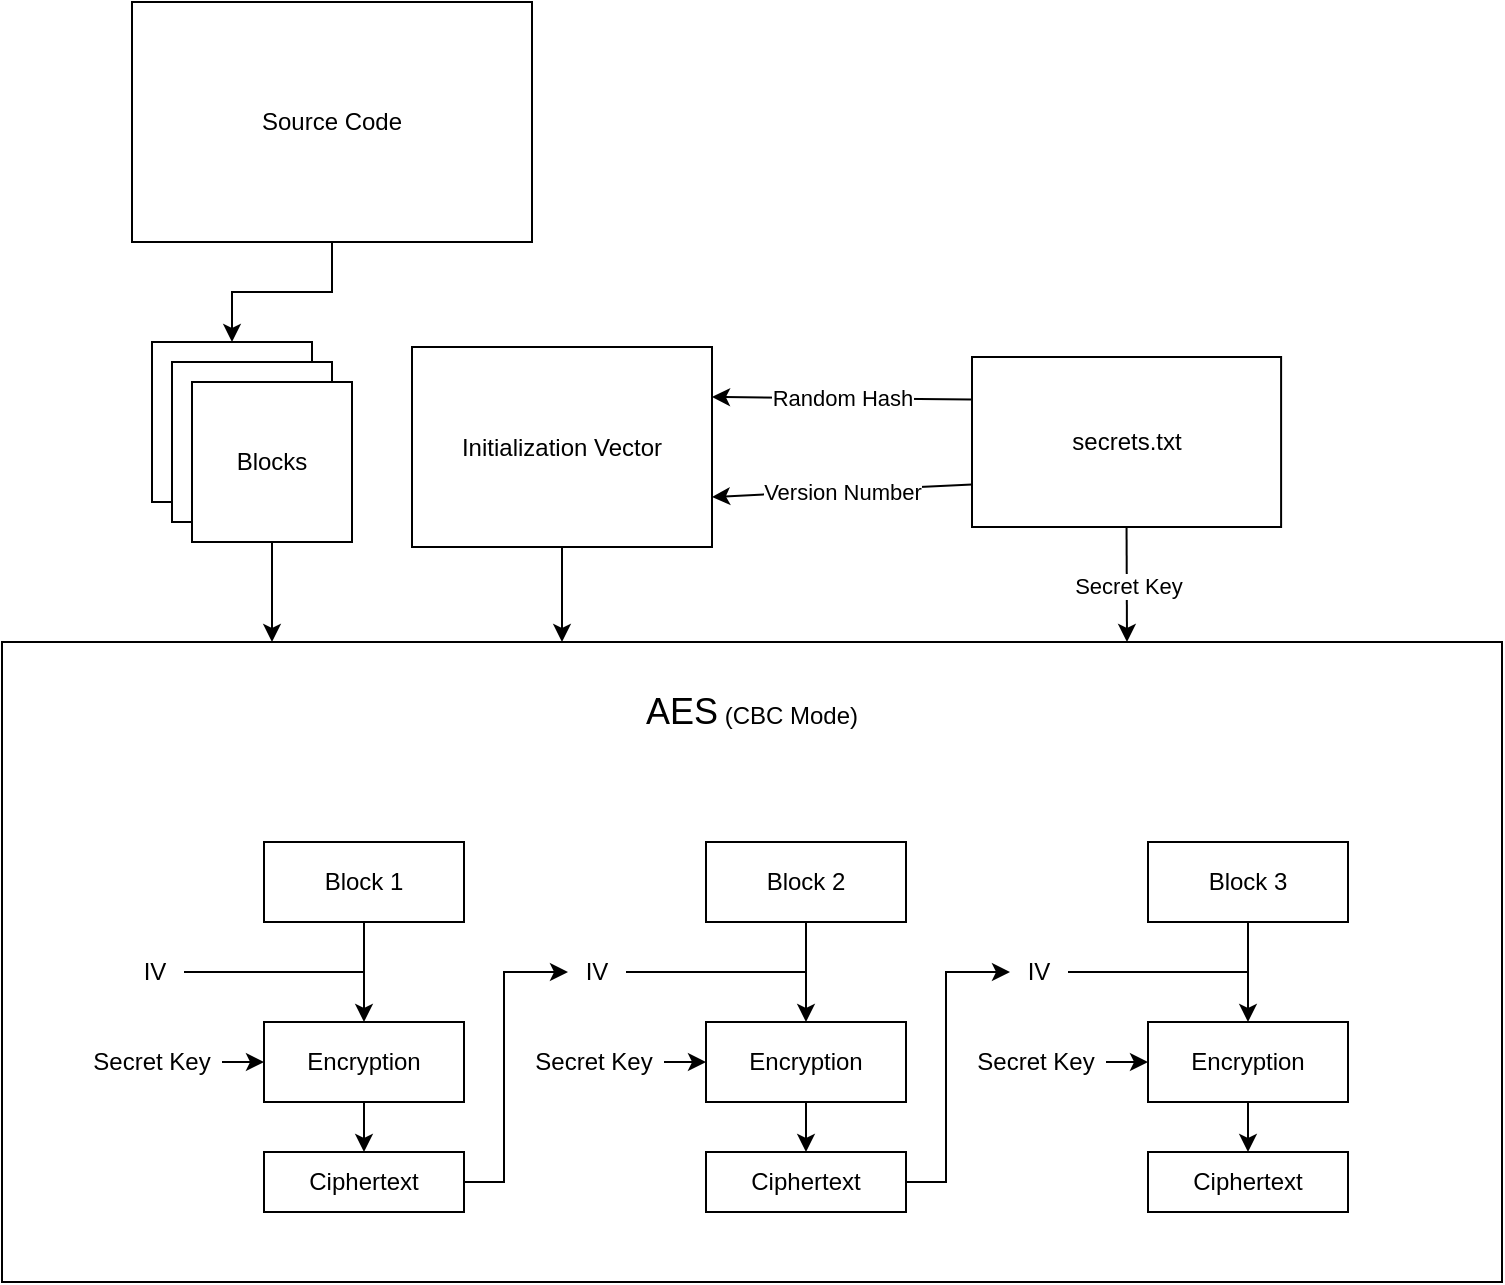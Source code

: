 <mxfile version="20.1.1" type="github">
  <diagram id="znMlIvUV3mN52TpD6Qbn" name="Page-1">
    <mxGraphModel dx="896" dy="524" grid="1" gridSize="10" guides="1" tooltips="1" connect="1" arrows="1" fold="1" page="1" pageScale="1" pageWidth="850" pageHeight="1100" math="0" shadow="0">
      <root>
        <mxCell id="0" />
        <mxCell id="1" parent="0" />
        <mxCell id="u4yhF9v2eA8WhHUr94_W-89" value="" style="whiteSpace=wrap;html=1;aspect=fixed;" vertex="1" parent="1">
          <mxGeometry x="100" y="370" width="80" height="80" as="geometry" />
        </mxCell>
        <mxCell id="u4yhF9v2eA8WhHUr94_W-90" value="" style="whiteSpace=wrap;html=1;aspect=fixed;" vertex="1" parent="1">
          <mxGeometry x="110" y="380" width="80" height="80" as="geometry" />
        </mxCell>
        <mxCell id="u4yhF9v2eA8WhHUr94_W-220" style="edgeStyle=orthogonalEdgeStyle;rounded=0;orthogonalLoop=1;jettySize=auto;html=1;exitX=0.5;exitY=1;exitDx=0;exitDy=0;entryX=0.5;entryY=0;entryDx=0;entryDy=0;fontSize=18;" edge="1" parent="1" source="u4yhF9v2eA8WhHUr94_W-91">
          <mxGeometry relative="1" as="geometry">
            <mxPoint x="160" y="520" as="targetPoint" />
          </mxGeometry>
        </mxCell>
        <mxCell id="u4yhF9v2eA8WhHUr94_W-91" value="Blocks" style="whiteSpace=wrap;html=1;aspect=fixed;" vertex="1" parent="1">
          <mxGeometry x="120" y="390" width="80" height="80" as="geometry" />
        </mxCell>
        <mxCell id="u4yhF9v2eA8WhHUr94_W-102" style="edgeStyle=orthogonalEdgeStyle;rounded=0;orthogonalLoop=1;jettySize=auto;html=1;exitX=0.5;exitY=1;exitDx=0;exitDy=0;entryX=0.5;entryY=0;entryDx=0;entryDy=0;" edge="1" parent="1" source="u4yhF9v2eA8WhHUr94_W-101" target="u4yhF9v2eA8WhHUr94_W-89">
          <mxGeometry relative="1" as="geometry" />
        </mxCell>
        <mxCell id="u4yhF9v2eA8WhHUr94_W-101" value="Source Code" style="rounded=0;whiteSpace=wrap;html=1;" vertex="1" parent="1">
          <mxGeometry x="90" y="200" width="200" height="120" as="geometry" />
        </mxCell>
        <mxCell id="u4yhF9v2eA8WhHUr94_W-111" value="secrets.txt" style="rounded=0;whiteSpace=wrap;html=1;" vertex="1" parent="1">
          <mxGeometry x="510" y="377.5" width="154.55" height="85" as="geometry" />
        </mxCell>
        <mxCell id="u4yhF9v2eA8WhHUr94_W-222" style="edgeStyle=orthogonalEdgeStyle;rounded=0;orthogonalLoop=1;jettySize=auto;html=1;exitX=0.5;exitY=1;exitDx=0;exitDy=0;entryX=0.5;entryY=0;entryDx=0;entryDy=0;fontSize=18;" edge="1" parent="1" source="u4yhF9v2eA8WhHUr94_W-116">
          <mxGeometry relative="1" as="geometry">
            <mxPoint x="305" y="520" as="targetPoint" />
          </mxGeometry>
        </mxCell>
        <mxCell id="u4yhF9v2eA8WhHUr94_W-116" value="Initialization Vector" style="rounded=0;whiteSpace=wrap;html=1;" vertex="1" parent="1">
          <mxGeometry x="230" y="372.5" width="150" height="100" as="geometry" />
        </mxCell>
        <mxCell id="u4yhF9v2eA8WhHUr94_W-117" value="" style="endArrow=classic;html=1;rounded=0;exitX=0;exitY=0.25;exitDx=0;exitDy=0;entryX=1;entryY=0.25;entryDx=0;entryDy=0;" edge="1" parent="1" source="u4yhF9v2eA8WhHUr94_W-111" target="u4yhF9v2eA8WhHUr94_W-116">
          <mxGeometry relative="1" as="geometry">
            <mxPoint x="370" y="550" as="sourcePoint" />
            <mxPoint x="470" y="550" as="targetPoint" />
          </mxGeometry>
        </mxCell>
        <mxCell id="u4yhF9v2eA8WhHUr94_W-118" value="Random Hash" style="edgeLabel;resizable=0;html=1;align=center;verticalAlign=middle;" connectable="0" vertex="1" parent="u4yhF9v2eA8WhHUr94_W-117">
          <mxGeometry relative="1" as="geometry" />
        </mxCell>
        <mxCell id="u4yhF9v2eA8WhHUr94_W-119" value="" style="endArrow=classic;html=1;rounded=0;exitX=0;exitY=0.75;exitDx=0;exitDy=0;entryX=1;entryY=0.75;entryDx=0;entryDy=0;" edge="1" parent="1" source="u4yhF9v2eA8WhHUr94_W-111" target="u4yhF9v2eA8WhHUr94_W-116">
          <mxGeometry relative="1" as="geometry">
            <mxPoint x="370" y="550" as="sourcePoint" />
            <mxPoint x="470" y="550" as="targetPoint" />
          </mxGeometry>
        </mxCell>
        <mxCell id="u4yhF9v2eA8WhHUr94_W-120" value="Version Number" style="edgeLabel;resizable=0;html=1;align=center;verticalAlign=middle;" connectable="0" vertex="1" parent="u4yhF9v2eA8WhHUr94_W-119">
          <mxGeometry relative="1" as="geometry" />
        </mxCell>
        <mxCell id="u4yhF9v2eA8WhHUr94_W-183" value="" style="rounded=0;whiteSpace=wrap;html=1;" vertex="1" parent="1">
          <mxGeometry x="25" y="520" width="750" height="320" as="geometry" />
        </mxCell>
        <mxCell id="u4yhF9v2eA8WhHUr94_W-184" style="edgeStyle=orthogonalEdgeStyle;rounded=0;orthogonalLoop=1;jettySize=auto;html=1;exitX=0.5;exitY=1;exitDx=0;exitDy=0;entryX=0.5;entryY=0;entryDx=0;entryDy=0;" edge="1" parent="1" target="u4yhF9v2eA8WhHUr94_W-188">
          <mxGeometry relative="1" as="geometry">
            <mxPoint x="206" y="750" as="sourcePoint" />
          </mxGeometry>
        </mxCell>
        <mxCell id="u4yhF9v2eA8WhHUr94_W-185" style="edgeStyle=orthogonalEdgeStyle;rounded=0;orthogonalLoop=1;jettySize=auto;html=1;exitX=1;exitY=0.5;exitDx=0;exitDy=0;entryX=0;entryY=0.5;entryDx=0;entryDy=0;" edge="1" parent="1" source="u4yhF9v2eA8WhHUr94_W-186">
          <mxGeometry relative="1" as="geometry">
            <mxPoint x="156" y="730" as="targetPoint" />
          </mxGeometry>
        </mxCell>
        <mxCell id="u4yhF9v2eA8WhHUr94_W-186" value="Secret Key" style="text;html=1;strokeColor=none;fillColor=none;align=center;verticalAlign=middle;whiteSpace=wrap;rounded=0;" vertex="1" parent="1">
          <mxGeometry x="65" y="715" width="70" height="30" as="geometry" />
        </mxCell>
        <mxCell id="u4yhF9v2eA8WhHUr94_W-187" style="edgeStyle=orthogonalEdgeStyle;rounded=0;orthogonalLoop=1;jettySize=auto;html=1;exitX=1;exitY=0.5;exitDx=0;exitDy=0;entryX=0;entryY=0.5;entryDx=0;entryDy=0;" edge="1" parent="1" source="u4yhF9v2eA8WhHUr94_W-188" target="u4yhF9v2eA8WhHUr94_W-198">
          <mxGeometry relative="1" as="geometry">
            <Array as="points">
              <mxPoint x="276" y="790" />
              <mxPoint x="276" y="685" />
            </Array>
          </mxGeometry>
        </mxCell>
        <mxCell id="u4yhF9v2eA8WhHUr94_W-188" value="Ciphertext" style="rounded=0;whiteSpace=wrap;html=1;" vertex="1" parent="1">
          <mxGeometry x="156" y="775" width="100" height="30" as="geometry" />
        </mxCell>
        <mxCell id="u4yhF9v2eA8WhHUr94_W-189" value="IV" style="text;html=1;strokeColor=none;fillColor=none;align=center;verticalAlign=middle;whiteSpace=wrap;rounded=0;" vertex="1" parent="1">
          <mxGeometry x="87" y="670" width="29" height="30" as="geometry" />
        </mxCell>
        <mxCell id="u4yhF9v2eA8WhHUr94_W-190" value="Encryption" style="rounded=0;whiteSpace=wrap;html=1;" vertex="1" parent="1">
          <mxGeometry x="156" y="710" width="100" height="40" as="geometry" />
        </mxCell>
        <mxCell id="u4yhF9v2eA8WhHUr94_W-191" style="edgeStyle=orthogonalEdgeStyle;rounded=0;orthogonalLoop=1;jettySize=auto;html=1;exitX=0.5;exitY=1;exitDx=0;exitDy=0;entryX=0.5;entryY=0;entryDx=0;entryDy=0;" edge="1" parent="1" source="u4yhF9v2eA8WhHUr94_W-192" target="u4yhF9v2eA8WhHUr94_W-190">
          <mxGeometry relative="1" as="geometry" />
        </mxCell>
        <mxCell id="u4yhF9v2eA8WhHUr94_W-192" value="Block 1" style="rounded=0;whiteSpace=wrap;html=1;" vertex="1" parent="1">
          <mxGeometry x="156" y="620" width="100" height="40" as="geometry" />
        </mxCell>
        <mxCell id="u4yhF9v2eA8WhHUr94_W-193" value="" style="endArrow=none;html=1;rounded=0;exitX=1;exitY=0.5;exitDx=0;exitDy=0;" edge="1" parent="1" source="u4yhF9v2eA8WhHUr94_W-189">
          <mxGeometry width="50" height="50" relative="1" as="geometry">
            <mxPoint x="91" y="685" as="sourcePoint" />
            <mxPoint x="206" y="685" as="targetPoint" />
          </mxGeometry>
        </mxCell>
        <mxCell id="u4yhF9v2eA8WhHUr94_W-194" style="edgeStyle=orthogonalEdgeStyle;rounded=0;orthogonalLoop=1;jettySize=auto;html=1;exitX=0.5;exitY=1;exitDx=0;exitDy=0;entryX=0.5;entryY=0;entryDx=0;entryDy=0;" edge="1" parent="1" target="u4yhF9v2eA8WhHUr94_W-197">
          <mxGeometry relative="1" as="geometry">
            <mxPoint x="427" y="750" as="sourcePoint" />
          </mxGeometry>
        </mxCell>
        <mxCell id="u4yhF9v2eA8WhHUr94_W-195" style="edgeStyle=orthogonalEdgeStyle;rounded=0;orthogonalLoop=1;jettySize=auto;html=1;exitX=1;exitY=0.5;exitDx=0;exitDy=0;entryX=0;entryY=0.5;entryDx=0;entryDy=0;" edge="1" parent="1" source="u4yhF9v2eA8WhHUr94_W-196">
          <mxGeometry relative="1" as="geometry">
            <mxPoint x="377" y="730" as="targetPoint" />
          </mxGeometry>
        </mxCell>
        <mxCell id="u4yhF9v2eA8WhHUr94_W-196" value="Secret Key" style="text;html=1;strokeColor=none;fillColor=none;align=center;verticalAlign=middle;whiteSpace=wrap;rounded=0;" vertex="1" parent="1">
          <mxGeometry x="286" y="715" width="70" height="30" as="geometry" />
        </mxCell>
        <mxCell id="u4yhF9v2eA8WhHUr94_W-197" value="Ciphertext" style="rounded=0;whiteSpace=wrap;html=1;" vertex="1" parent="1">
          <mxGeometry x="377" y="775" width="100" height="30" as="geometry" />
        </mxCell>
        <mxCell id="u4yhF9v2eA8WhHUr94_W-198" value="IV" style="text;html=1;strokeColor=none;fillColor=none;align=center;verticalAlign=middle;whiteSpace=wrap;rounded=0;" vertex="1" parent="1">
          <mxGeometry x="308" y="670" width="29" height="30" as="geometry" />
        </mxCell>
        <mxCell id="u4yhF9v2eA8WhHUr94_W-199" value="Encryption" style="rounded=0;whiteSpace=wrap;html=1;" vertex="1" parent="1">
          <mxGeometry x="377" y="710" width="100" height="40" as="geometry" />
        </mxCell>
        <mxCell id="u4yhF9v2eA8WhHUr94_W-200" style="edgeStyle=orthogonalEdgeStyle;rounded=0;orthogonalLoop=1;jettySize=auto;html=1;exitX=0.5;exitY=1;exitDx=0;exitDy=0;entryX=0.5;entryY=0;entryDx=0;entryDy=0;" edge="1" parent="1" source="u4yhF9v2eA8WhHUr94_W-201" target="u4yhF9v2eA8WhHUr94_W-199">
          <mxGeometry relative="1" as="geometry" />
        </mxCell>
        <mxCell id="u4yhF9v2eA8WhHUr94_W-201" value="Block 2" style="rounded=0;whiteSpace=wrap;html=1;" vertex="1" parent="1">
          <mxGeometry x="377" y="620" width="100" height="40" as="geometry" />
        </mxCell>
        <mxCell id="u4yhF9v2eA8WhHUr94_W-202" value="" style="endArrow=none;html=1;rounded=0;exitX=1;exitY=0.5;exitDx=0;exitDy=0;" edge="1" parent="1" source="u4yhF9v2eA8WhHUr94_W-198">
          <mxGeometry width="50" height="50" relative="1" as="geometry">
            <mxPoint x="312" y="685" as="sourcePoint" />
            <mxPoint x="427" y="685" as="targetPoint" />
          </mxGeometry>
        </mxCell>
        <mxCell id="u4yhF9v2eA8WhHUr94_W-203" style="edgeStyle=orthogonalEdgeStyle;rounded=0;orthogonalLoop=1;jettySize=auto;html=1;exitX=1;exitY=0.5;exitDx=0;exitDy=0;entryX=0;entryY=0.5;entryDx=0;entryDy=0;" edge="1" parent="1" target="u4yhF9v2eA8WhHUr94_W-208">
          <mxGeometry relative="1" as="geometry">
            <mxPoint x="477" y="790" as="sourcePoint" />
            <Array as="points">
              <mxPoint x="497" y="790" />
              <mxPoint x="497" y="685" />
            </Array>
          </mxGeometry>
        </mxCell>
        <mxCell id="u4yhF9v2eA8WhHUr94_W-204" style="edgeStyle=orthogonalEdgeStyle;rounded=0;orthogonalLoop=1;jettySize=auto;html=1;exitX=0.5;exitY=1;exitDx=0;exitDy=0;entryX=0.5;entryY=0;entryDx=0;entryDy=0;" edge="1" parent="1" target="u4yhF9v2eA8WhHUr94_W-207">
          <mxGeometry relative="1" as="geometry">
            <mxPoint x="648" y="750" as="sourcePoint" />
          </mxGeometry>
        </mxCell>
        <mxCell id="u4yhF9v2eA8WhHUr94_W-205" style="edgeStyle=orthogonalEdgeStyle;rounded=0;orthogonalLoop=1;jettySize=auto;html=1;exitX=1;exitY=0.5;exitDx=0;exitDy=0;entryX=0;entryY=0.5;entryDx=0;entryDy=0;" edge="1" parent="1" source="u4yhF9v2eA8WhHUr94_W-206">
          <mxGeometry relative="1" as="geometry">
            <mxPoint x="598" y="730" as="targetPoint" />
          </mxGeometry>
        </mxCell>
        <mxCell id="u4yhF9v2eA8WhHUr94_W-206" value="Secret Key" style="text;html=1;strokeColor=none;fillColor=none;align=center;verticalAlign=middle;whiteSpace=wrap;rounded=0;" vertex="1" parent="1">
          <mxGeometry x="507" y="715" width="70" height="30" as="geometry" />
        </mxCell>
        <mxCell id="u4yhF9v2eA8WhHUr94_W-207" value="Ciphertext" style="rounded=0;whiteSpace=wrap;html=1;" vertex="1" parent="1">
          <mxGeometry x="598" y="775" width="100" height="30" as="geometry" />
        </mxCell>
        <mxCell id="u4yhF9v2eA8WhHUr94_W-208" value="IV" style="text;html=1;strokeColor=none;fillColor=none;align=center;verticalAlign=middle;whiteSpace=wrap;rounded=0;" vertex="1" parent="1">
          <mxGeometry x="529" y="670" width="29" height="30" as="geometry" />
        </mxCell>
        <mxCell id="u4yhF9v2eA8WhHUr94_W-209" value="Encryption" style="rounded=0;whiteSpace=wrap;html=1;" vertex="1" parent="1">
          <mxGeometry x="598" y="710" width="100" height="40" as="geometry" />
        </mxCell>
        <mxCell id="u4yhF9v2eA8WhHUr94_W-210" style="edgeStyle=orthogonalEdgeStyle;rounded=0;orthogonalLoop=1;jettySize=auto;html=1;exitX=0.5;exitY=1;exitDx=0;exitDy=0;entryX=0.5;entryY=0;entryDx=0;entryDy=0;" edge="1" parent="1" source="u4yhF9v2eA8WhHUr94_W-211" target="u4yhF9v2eA8WhHUr94_W-209">
          <mxGeometry relative="1" as="geometry" />
        </mxCell>
        <mxCell id="u4yhF9v2eA8WhHUr94_W-211" value="Block 3" style="rounded=0;whiteSpace=wrap;html=1;" vertex="1" parent="1">
          <mxGeometry x="598" y="620" width="100" height="40" as="geometry" />
        </mxCell>
        <mxCell id="u4yhF9v2eA8WhHUr94_W-212" value="" style="endArrow=none;html=1;rounded=0;exitX=1;exitY=0.5;exitDx=0;exitDy=0;" edge="1" parent="1" source="u4yhF9v2eA8WhHUr94_W-208">
          <mxGeometry width="50" height="50" relative="1" as="geometry">
            <mxPoint x="533" y="685" as="sourcePoint" />
            <mxPoint x="648" y="685" as="targetPoint" />
          </mxGeometry>
        </mxCell>
        <mxCell id="u4yhF9v2eA8WhHUr94_W-213" value="" style="endArrow=classic;html=1;rounded=0;exitX=0.5;exitY=1;exitDx=0;exitDy=0;entryX=0.75;entryY=0;entryDx=0;entryDy=0;" edge="1" parent="1" source="u4yhF9v2eA8WhHUr94_W-111" target="u4yhF9v2eA8WhHUr94_W-183">
          <mxGeometry relative="1" as="geometry">
            <mxPoint x="400" y="530" as="sourcePoint" />
            <mxPoint x="500" y="530" as="targetPoint" />
          </mxGeometry>
        </mxCell>
        <mxCell id="u4yhF9v2eA8WhHUr94_W-214" value="Secret Key" style="edgeLabel;resizable=0;html=1;align=center;verticalAlign=middle;" connectable="0" vertex="1" parent="u4yhF9v2eA8WhHUr94_W-213">
          <mxGeometry relative="1" as="geometry" />
        </mxCell>
        <mxCell id="u4yhF9v2eA8WhHUr94_W-216" value="&lt;font style=&quot;font-size: 18px;&quot;&gt;AES&lt;/font&gt; (CBC Mode)" style="text;html=1;strokeColor=none;fillColor=none;align=center;verticalAlign=middle;whiteSpace=wrap;rounded=0;" vertex="1" parent="1">
          <mxGeometry x="335" y="530" width="130" height="50" as="geometry" />
        </mxCell>
      </root>
    </mxGraphModel>
  </diagram>
</mxfile>
